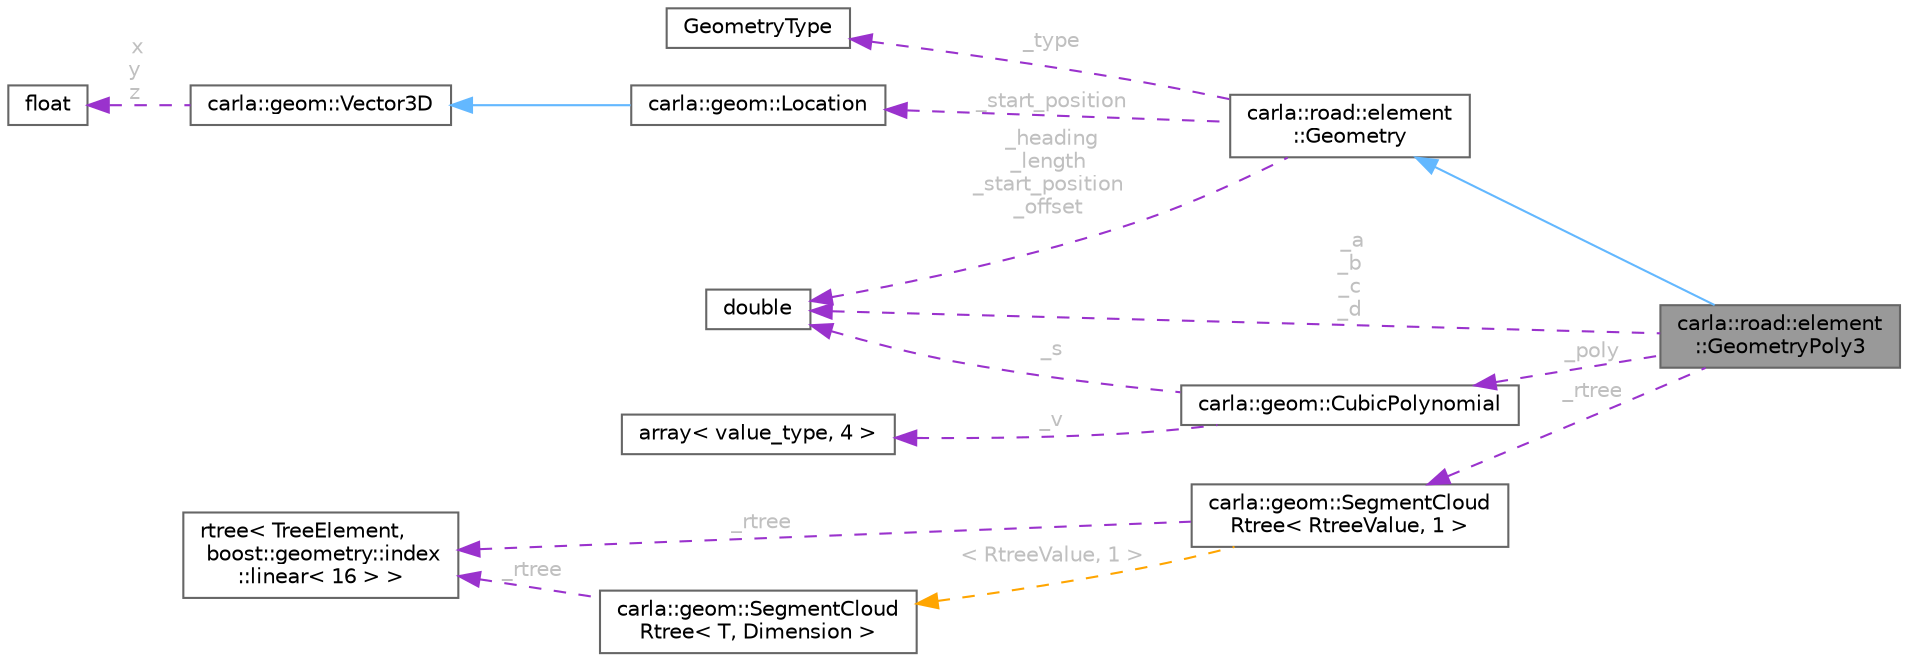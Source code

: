 digraph "carla::road::element::GeometryPoly3"
{
 // INTERACTIVE_SVG=YES
 // LATEX_PDF_SIZE
  bgcolor="transparent";
  edge [fontname=Helvetica,fontsize=10,labelfontname=Helvetica,labelfontsize=10];
  node [fontname=Helvetica,fontsize=10,shape=box,height=0.2,width=0.4];
  rankdir="LR";
  Node1 [id="Node000001",label="carla::road::element\l::GeometryPoly3",height=0.2,width=0.4,color="gray40", fillcolor="grey60", style="filled", fontcolor="black",tooltip=" "];
  Node2 -> Node1 [id="edge1_Node000001_Node000002",dir="back",color="steelblue1",style="solid",tooltip=" "];
  Node2 [id="Node000002",label="carla::road::element\l::Geometry",height=0.2,width=0.4,color="gray40", fillcolor="white", style="filled",URL="$d6/db0/classcarla_1_1road_1_1element_1_1Geometry.html",tooltip=" "];
  Node3 -> Node2 [id="edge2_Node000002_Node000003",dir="back",color="darkorchid3",style="dashed",tooltip=" ",label=" _type",fontcolor="grey" ];
  Node3 [id="Node000003",label="GeometryType",height=0.2,width=0.4,color="gray40", fillcolor="white", style="filled",tooltip=" "];
  Node4 -> Node2 [id="edge3_Node000002_Node000004",dir="back",color="darkorchid3",style="dashed",tooltip=" ",label=" _heading\n_length\n_start_position\l_offset",fontcolor="grey" ];
  Node4 [id="Node000004",label="double",height=0.2,width=0.4,color="gray40", fillcolor="white", style="filled",tooltip=" "];
  Node5 -> Node2 [id="edge4_Node000002_Node000005",dir="back",color="darkorchid3",style="dashed",tooltip=" ",label=" _start_position",fontcolor="grey" ];
  Node5 [id="Node000005",label="carla::geom::Location",height=0.2,width=0.4,color="gray40", fillcolor="white", style="filled",URL="$de/d23/classcarla_1_1geom_1_1Location.html",tooltip=" "];
  Node6 -> Node5 [id="edge5_Node000005_Node000006",dir="back",color="steelblue1",style="solid",tooltip=" "];
  Node6 [id="Node000006",label="carla::geom::Vector3D",height=0.2,width=0.4,color="gray40", fillcolor="white", style="filled",URL="$d9/dfe/classcarla_1_1geom_1_1Vector3D.html",tooltip=" "];
  Node7 -> Node6 [id="edge6_Node000006_Node000007",dir="back",color="darkorchid3",style="dashed",tooltip=" ",label=" x\ny\nz",fontcolor="grey" ];
  Node7 [id="Node000007",label="float",height=0.2,width=0.4,color="gray40", fillcolor="white", style="filled",tooltip=" "];
  Node8 -> Node1 [id="edge7_Node000001_Node000008",dir="back",color="darkorchid3",style="dashed",tooltip=" ",label=" _poly",fontcolor="grey" ];
  Node8 [id="Node000008",label="carla::geom::CubicPolynomial",height=0.2,width=0.4,color="gray40", fillcolor="white", style="filled",URL="$d4/db7/classcarla_1_1geom_1_1CubicPolynomial.html",tooltip="Describes a Cubic Polynomial so: f(x) = a + bx + cx^2 + dx^3"];
  Node9 -> Node8 [id="edge8_Node000008_Node000009",dir="back",color="darkorchid3",style="dashed",tooltip=" ",label=" _v",fontcolor="grey" ];
  Node9 [id="Node000009",label="array\< value_type, 4 \>",height=0.2,width=0.4,color="gray40", fillcolor="white", style="filled",tooltip=" "];
  Node4 -> Node8 [id="edge9_Node000008_Node000004",dir="back",color="darkorchid3",style="dashed",tooltip=" ",label=" _s",fontcolor="grey" ];
  Node4 -> Node1 [id="edge10_Node000001_Node000004",dir="back",color="darkorchid3",style="dashed",tooltip=" ",label=" _a\n_b\n_c\n_d",fontcolor="grey" ];
  Node10 -> Node1 [id="edge11_Node000001_Node000010",dir="back",color="darkorchid3",style="dashed",tooltip=" ",label=" _rtree",fontcolor="grey" ];
  Node10 [id="Node000010",label="carla::geom::SegmentCloud\lRtree\< RtreeValue, 1 \>",height=0.2,width=0.4,color="gray40", fillcolor="white", style="filled",URL="$d0/d6f/classcarla_1_1geom_1_1SegmentCloudRtree.html",tooltip=" "];
  Node11 -> Node10 [id="edge12_Node000010_Node000011",dir="back",color="darkorchid3",style="dashed",tooltip=" ",label=" _rtree",fontcolor="grey" ];
  Node11 [id="Node000011",label="rtree\< TreeElement,\l boost::geometry::index\l::linear\< 16 \> \>",height=0.2,width=0.4,color="gray40", fillcolor="white", style="filled",tooltip=" "];
  Node12 -> Node10 [id="edge13_Node000010_Node000012",dir="back",color="orange",style="dashed",tooltip=" ",label=" \< RtreeValue, 1 \>",fontcolor="grey" ];
  Node12 [id="Node000012",label="carla::geom::SegmentCloud\lRtree\< T, Dimension \>",height=0.2,width=0.4,color="gray40", fillcolor="white", style="filled",URL="$d0/d6f/classcarla_1_1geom_1_1SegmentCloudRtree.html",tooltip="Rtree class working with 3D segment clouds."];
  Node11 -> Node12 [id="edge14_Node000012_Node000011",dir="back",color="darkorchid3",style="dashed",tooltip=" ",label=" _rtree",fontcolor="grey" ];
}
